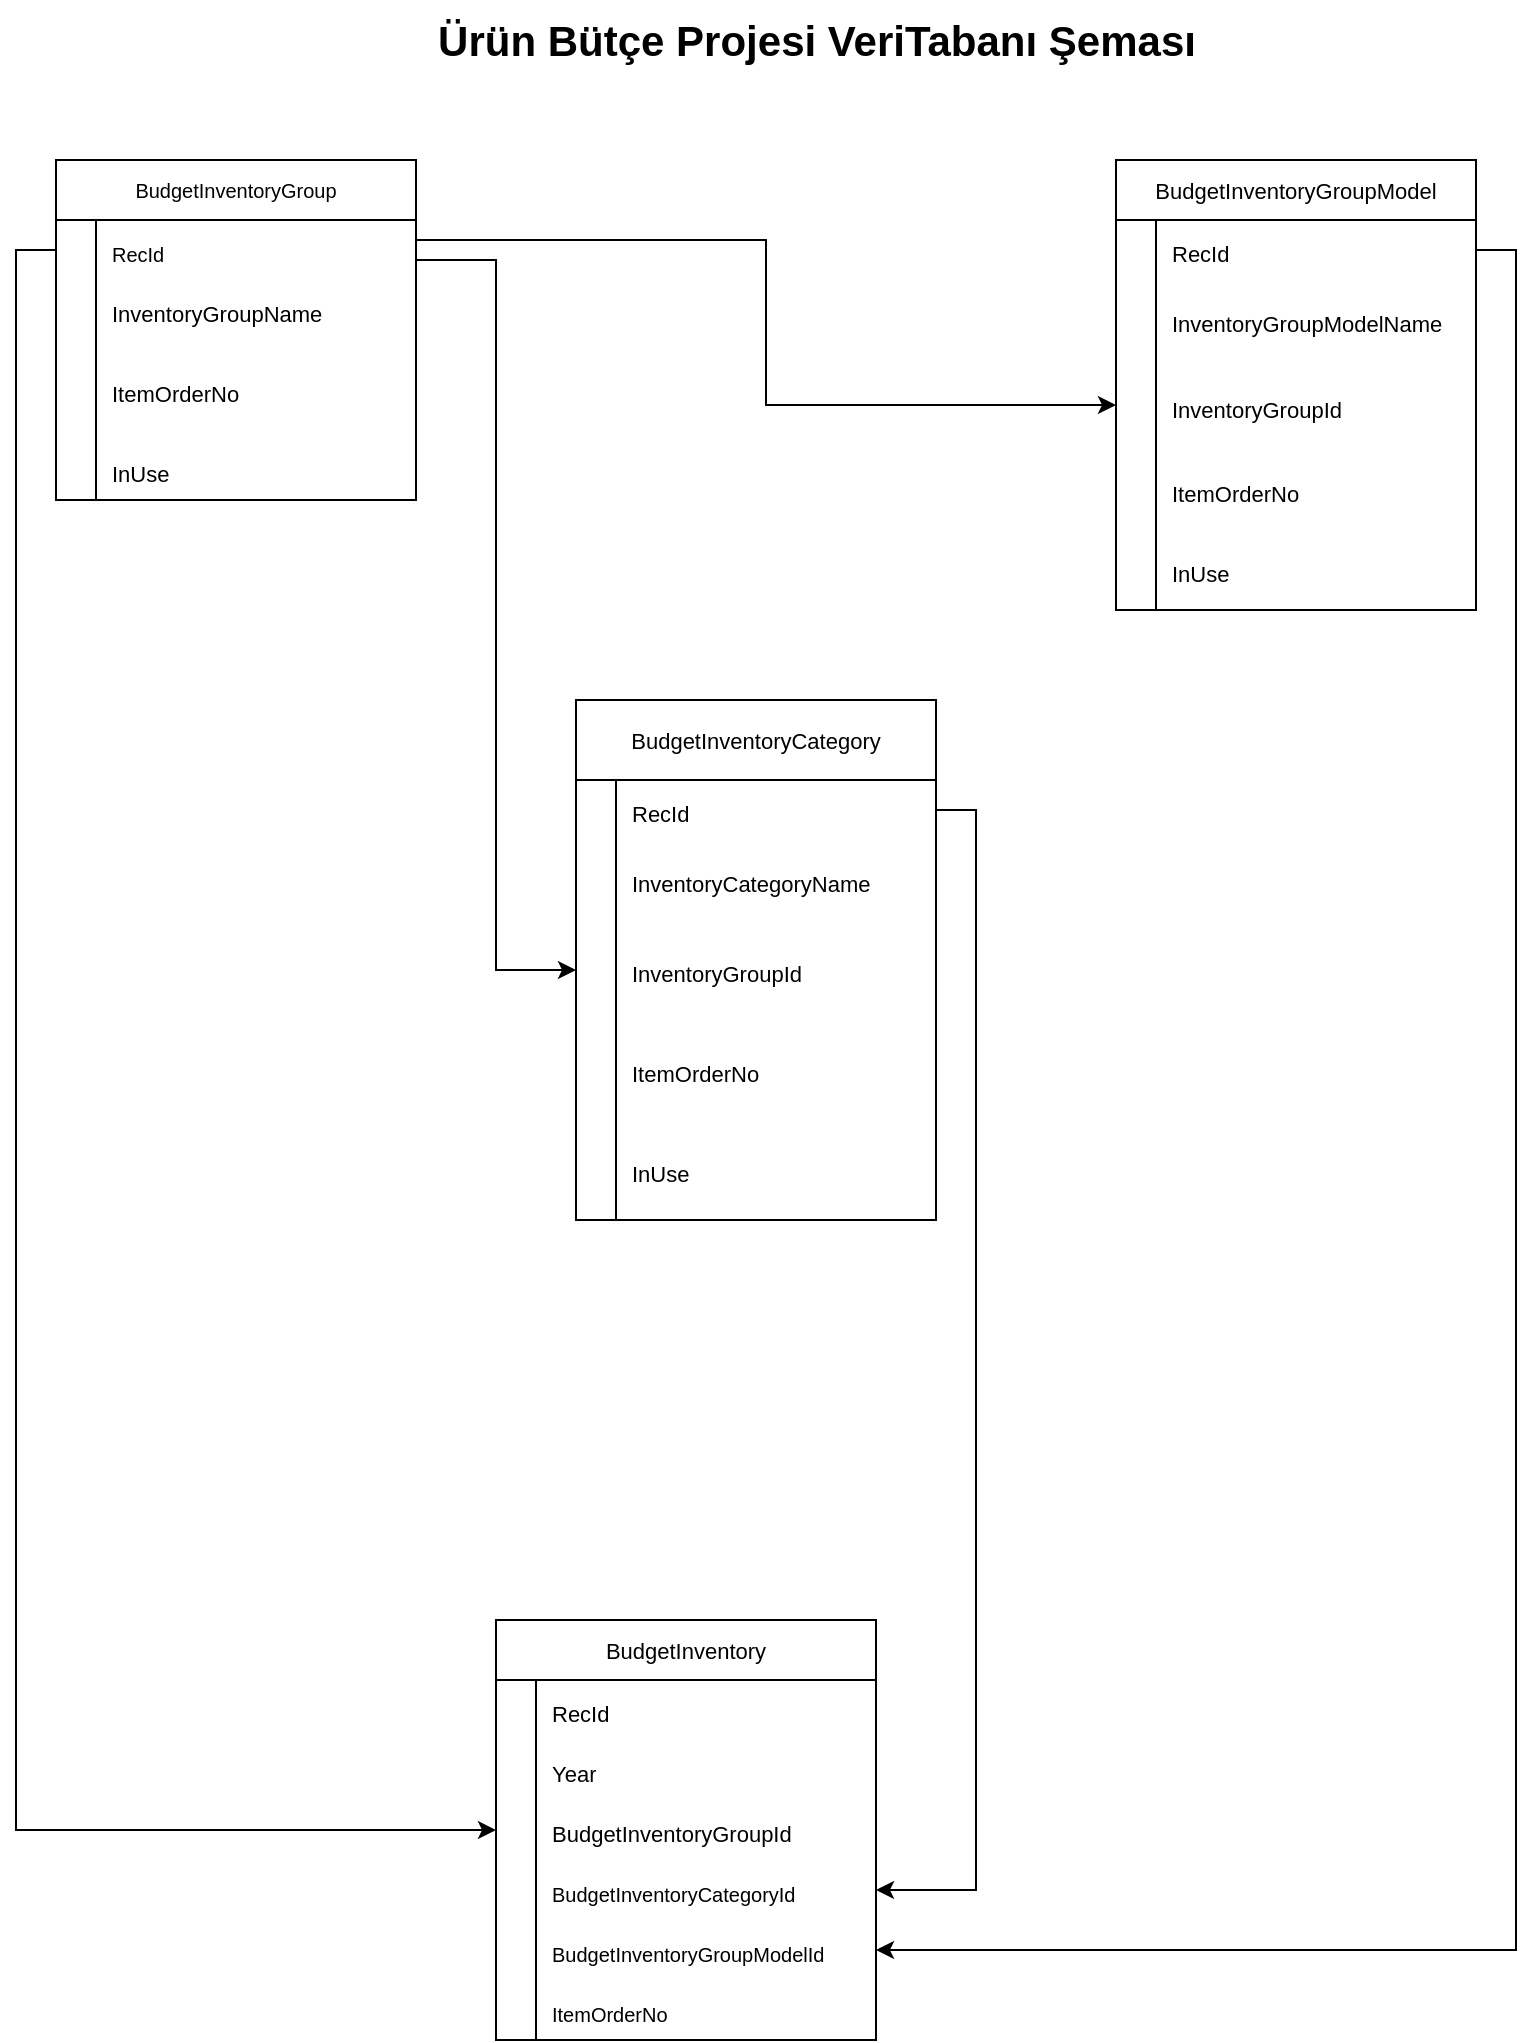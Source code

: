 <mxfile version="21.8.2" type="github">
  <diagram id="C5RBs43oDa-KdzZeNtuy" name="Page-1">
    <mxGraphModel dx="1687" dy="882" grid="1" gridSize="10" guides="1" tooltips="1" connect="1" arrows="1" fold="1" page="1" pageScale="1" pageWidth="827" pageHeight="1169" math="0" shadow="0">
      <root>
        <mxCell id="WIyWlLk6GJQsqaUBKTNV-0" />
        <mxCell id="WIyWlLk6GJQsqaUBKTNV-1" parent="WIyWlLk6GJQsqaUBKTNV-0" />
        <mxCell id="_sI9fXl2GTtRrqDUZF84-5" style="edgeStyle=orthogonalEdgeStyle;rounded=0;orthogonalLoop=1;jettySize=auto;html=1;exitX=0.5;exitY=1;exitDx=0;exitDy=0;" parent="WIyWlLk6GJQsqaUBKTNV-1" edge="1">
          <mxGeometry relative="1" as="geometry">
            <mxPoint x="245" y="610" as="sourcePoint" />
            <mxPoint x="245" y="610" as="targetPoint" />
          </mxGeometry>
        </mxCell>
        <mxCell id="_sI9fXl2GTtRrqDUZF84-6" style="edgeStyle=orthogonalEdgeStyle;rounded=0;orthogonalLoop=1;jettySize=auto;html=1;exitX=0.5;exitY=1;exitDx=0;exitDy=0;" parent="WIyWlLk6GJQsqaUBKTNV-1" edge="1">
          <mxGeometry relative="1" as="geometry">
            <mxPoint x="245" y="610" as="sourcePoint" />
            <mxPoint x="245" y="610" as="targetPoint" />
          </mxGeometry>
        </mxCell>
        <mxCell id="zafTxhWFMlxoKdmS9_LB-69" value="BudgetInventoryGroup" style="shape=table;startSize=30;container=1;collapsible=0;childLayout=tableLayout;fixedRows=1;rowLines=0;fontStyle=0;strokeColor=default;fontSize=10;" vertex="1" parent="WIyWlLk6GJQsqaUBKTNV-1">
          <mxGeometry x="40" y="100" width="180" height="170" as="geometry" />
        </mxCell>
        <mxCell id="zafTxhWFMlxoKdmS9_LB-70" value="" style="shape=tableRow;horizontal=0;startSize=0;swimlaneHead=0;swimlaneBody=0;top=0;left=0;bottom=0;right=0;collapsible=0;dropTarget=0;fillColor=none;points=[[0,0.5],[1,0.5]];portConstraint=eastwest;strokeColor=inherit;fontSize=16;" vertex="1" parent="zafTxhWFMlxoKdmS9_LB-69">
          <mxGeometry y="30" width="180" height="30" as="geometry" />
        </mxCell>
        <mxCell id="zafTxhWFMlxoKdmS9_LB-71" value="" style="shape=partialRectangle;html=1;whiteSpace=wrap;connectable=0;fillColor=none;top=0;left=0;bottom=0;right=0;overflow=hidden;pointerEvents=1;strokeColor=inherit;fontSize=16;" vertex="1" parent="zafTxhWFMlxoKdmS9_LB-70">
          <mxGeometry width="20" height="30" as="geometry">
            <mxRectangle width="20" height="30" as="alternateBounds" />
          </mxGeometry>
        </mxCell>
        <mxCell id="zafTxhWFMlxoKdmS9_LB-72" value="&lt;font style=&quot;font-size: 10px;&quot;&gt;RecId&lt;/font&gt;" style="shape=partialRectangle;html=1;whiteSpace=wrap;connectable=0;fillColor=none;top=0;left=0;bottom=0;right=0;align=left;spacingLeft=6;overflow=hidden;strokeColor=inherit;fontSize=16;" vertex="1" parent="zafTxhWFMlxoKdmS9_LB-70">
          <mxGeometry x="20" width="160" height="30" as="geometry">
            <mxRectangle width="160" height="30" as="alternateBounds" />
          </mxGeometry>
        </mxCell>
        <mxCell id="zafTxhWFMlxoKdmS9_LB-73" value="" style="shape=tableRow;horizontal=0;startSize=0;swimlaneHead=0;swimlaneBody=0;top=0;left=0;bottom=0;right=0;collapsible=0;dropTarget=0;fillColor=none;points=[[0,0.5],[1,0.5]];portConstraint=eastwest;strokeColor=inherit;fontSize=16;" vertex="1" parent="zafTxhWFMlxoKdmS9_LB-69">
          <mxGeometry y="60" width="180" height="30" as="geometry" />
        </mxCell>
        <mxCell id="zafTxhWFMlxoKdmS9_LB-74" value="" style="shape=partialRectangle;html=1;whiteSpace=wrap;connectable=0;fillColor=none;top=0;left=0;bottom=0;right=0;overflow=hidden;strokeColor=inherit;fontSize=16;" vertex="1" parent="zafTxhWFMlxoKdmS9_LB-73">
          <mxGeometry width="20" height="30" as="geometry">
            <mxRectangle width="20" height="30" as="alternateBounds" />
          </mxGeometry>
        </mxCell>
        <mxCell id="zafTxhWFMlxoKdmS9_LB-75" value="&lt;font style=&quot;font-size: 11px;&quot;&gt;InventoryGroupName&lt;/font&gt;" style="shape=partialRectangle;html=1;whiteSpace=wrap;connectable=0;fillColor=none;top=0;left=0;bottom=0;right=0;align=left;spacingLeft=6;overflow=hidden;strokeColor=inherit;fontSize=16;" vertex="1" parent="zafTxhWFMlxoKdmS9_LB-73">
          <mxGeometry x="20" width="160" height="30" as="geometry">
            <mxRectangle width="160" height="30" as="alternateBounds" />
          </mxGeometry>
        </mxCell>
        <mxCell id="zafTxhWFMlxoKdmS9_LB-76" value="" style="shape=tableRow;horizontal=0;startSize=0;swimlaneHead=0;swimlaneBody=0;top=0;left=0;bottom=0;right=0;collapsible=0;dropTarget=0;fillColor=none;points=[[0,0.5],[1,0.5]];portConstraint=eastwest;strokeColor=inherit;fontSize=16;" vertex="1" parent="zafTxhWFMlxoKdmS9_LB-69">
          <mxGeometry y="90" width="180" height="50" as="geometry" />
        </mxCell>
        <mxCell id="zafTxhWFMlxoKdmS9_LB-77" value="" style="shape=partialRectangle;html=1;whiteSpace=wrap;connectable=0;fillColor=none;top=0;left=0;bottom=0;right=0;overflow=hidden;strokeColor=inherit;fontSize=16;" vertex="1" parent="zafTxhWFMlxoKdmS9_LB-76">
          <mxGeometry width="20" height="50" as="geometry">
            <mxRectangle width="20" height="50" as="alternateBounds" />
          </mxGeometry>
        </mxCell>
        <mxCell id="zafTxhWFMlxoKdmS9_LB-78" value="&lt;font style=&quot;font-size: 11px;&quot;&gt;ItemOrderNo&lt;/font&gt;" style="shape=partialRectangle;html=1;whiteSpace=wrap;connectable=0;fillColor=none;top=0;left=0;bottom=0;right=0;align=left;spacingLeft=6;overflow=hidden;strokeColor=inherit;fontSize=16;" vertex="1" parent="zafTxhWFMlxoKdmS9_LB-76">
          <mxGeometry x="20" width="160" height="50" as="geometry">
            <mxRectangle width="160" height="50" as="alternateBounds" />
          </mxGeometry>
        </mxCell>
        <mxCell id="zafTxhWFMlxoKdmS9_LB-79" value="" style="shape=tableRow;horizontal=0;startSize=0;swimlaneHead=0;swimlaneBody=0;top=0;left=0;bottom=0;right=0;collapsible=0;dropTarget=0;fillColor=none;points=[[0,0.5],[1,0.5]];portConstraint=eastwest;strokeColor=inherit;fontSize=16;" vertex="1" parent="zafTxhWFMlxoKdmS9_LB-69">
          <mxGeometry y="140" width="180" height="30" as="geometry" />
        </mxCell>
        <mxCell id="zafTxhWFMlxoKdmS9_LB-80" value="" style="shape=partialRectangle;html=1;whiteSpace=wrap;connectable=0;fillColor=none;top=0;left=0;bottom=0;right=0;overflow=hidden;strokeColor=inherit;fontSize=16;" vertex="1" parent="zafTxhWFMlxoKdmS9_LB-79">
          <mxGeometry width="20" height="30" as="geometry">
            <mxRectangle width="20" height="30" as="alternateBounds" />
          </mxGeometry>
        </mxCell>
        <mxCell id="zafTxhWFMlxoKdmS9_LB-81" value="&lt;span style=&quot;font-size: 11px;&quot;&gt;InUse&lt;/span&gt;" style="shape=partialRectangle;html=1;whiteSpace=wrap;connectable=0;fillColor=none;top=0;left=0;bottom=0;right=0;align=left;spacingLeft=6;overflow=hidden;strokeColor=inherit;fontSize=16;" vertex="1" parent="zafTxhWFMlxoKdmS9_LB-79">
          <mxGeometry x="20" width="160" height="30" as="geometry">
            <mxRectangle width="160" height="30" as="alternateBounds" />
          </mxGeometry>
        </mxCell>
        <mxCell id="zafTxhWFMlxoKdmS9_LB-83" value="BudgetInventoryCategory" style="shape=table;startSize=40;container=1;collapsible=0;childLayout=tableLayout;fixedRows=1;rowLines=0;fontStyle=0;strokeColor=default;fontSize=11;" vertex="1" parent="WIyWlLk6GJQsqaUBKTNV-1">
          <mxGeometry x="300" y="370" width="180" height="260" as="geometry" />
        </mxCell>
        <mxCell id="zafTxhWFMlxoKdmS9_LB-84" value="" style="shape=tableRow;horizontal=0;startSize=0;swimlaneHead=0;swimlaneBody=0;top=0;left=0;bottom=0;right=0;collapsible=0;dropTarget=0;fillColor=none;points=[[0,0.5],[1,0.5]];portConstraint=eastwest;strokeColor=inherit;fontSize=16;" vertex="1" parent="zafTxhWFMlxoKdmS9_LB-83">
          <mxGeometry y="40" width="180" height="30" as="geometry" />
        </mxCell>
        <mxCell id="zafTxhWFMlxoKdmS9_LB-85" value="" style="shape=partialRectangle;html=1;whiteSpace=wrap;connectable=0;fillColor=none;top=0;left=0;bottom=0;right=0;overflow=hidden;pointerEvents=1;strokeColor=inherit;fontSize=16;" vertex="1" parent="zafTxhWFMlxoKdmS9_LB-84">
          <mxGeometry width="20" height="30" as="geometry">
            <mxRectangle width="20" height="30" as="alternateBounds" />
          </mxGeometry>
        </mxCell>
        <mxCell id="zafTxhWFMlxoKdmS9_LB-86" value="&lt;font style=&quot;font-size: 11px;&quot;&gt;RecId&lt;/font&gt;" style="shape=partialRectangle;html=1;whiteSpace=wrap;connectable=0;fillColor=none;top=0;left=0;bottom=0;right=0;align=left;spacingLeft=6;overflow=hidden;strokeColor=inherit;fontSize=16;" vertex="1" parent="zafTxhWFMlxoKdmS9_LB-84">
          <mxGeometry x="20" width="160" height="30" as="geometry">
            <mxRectangle width="160" height="30" as="alternateBounds" />
          </mxGeometry>
        </mxCell>
        <mxCell id="zafTxhWFMlxoKdmS9_LB-87" value="" style="shape=tableRow;horizontal=0;startSize=0;swimlaneHead=0;swimlaneBody=0;top=0;left=0;bottom=0;right=0;collapsible=0;dropTarget=0;fillColor=none;points=[[0,0.5],[1,0.5]];portConstraint=eastwest;strokeColor=inherit;fontSize=16;" vertex="1" parent="zafTxhWFMlxoKdmS9_LB-83">
          <mxGeometry y="70" width="180" height="40" as="geometry" />
        </mxCell>
        <mxCell id="zafTxhWFMlxoKdmS9_LB-88" value="" style="shape=partialRectangle;html=1;whiteSpace=wrap;connectable=0;fillColor=none;top=0;left=0;bottom=0;right=0;overflow=hidden;strokeColor=inherit;fontSize=16;" vertex="1" parent="zafTxhWFMlxoKdmS9_LB-87">
          <mxGeometry width="20" height="40" as="geometry">
            <mxRectangle width="20" height="40" as="alternateBounds" />
          </mxGeometry>
        </mxCell>
        <mxCell id="zafTxhWFMlxoKdmS9_LB-89" value="&lt;font style=&quot;font-size: 11px;&quot;&gt;InventoryCategoryName&lt;/font&gt;" style="shape=partialRectangle;html=1;whiteSpace=wrap;connectable=0;fillColor=none;top=0;left=0;bottom=0;right=0;align=left;spacingLeft=6;overflow=hidden;strokeColor=inherit;fontSize=16;" vertex="1" parent="zafTxhWFMlxoKdmS9_LB-87">
          <mxGeometry x="20" width="160" height="40" as="geometry">
            <mxRectangle width="160" height="40" as="alternateBounds" />
          </mxGeometry>
        </mxCell>
        <mxCell id="zafTxhWFMlxoKdmS9_LB-90" value="" style="shape=tableRow;horizontal=0;startSize=0;swimlaneHead=0;swimlaneBody=0;top=0;left=0;bottom=0;right=0;collapsible=0;dropTarget=0;fillColor=none;points=[[0,0.5],[1,0.5]];portConstraint=eastwest;strokeColor=inherit;fontSize=16;" vertex="1" parent="zafTxhWFMlxoKdmS9_LB-83">
          <mxGeometry y="110" width="180" height="50" as="geometry" />
        </mxCell>
        <mxCell id="zafTxhWFMlxoKdmS9_LB-91" value="" style="shape=partialRectangle;html=1;whiteSpace=wrap;connectable=0;fillColor=none;top=0;left=0;bottom=0;right=0;overflow=hidden;strokeColor=inherit;fontSize=16;" vertex="1" parent="zafTxhWFMlxoKdmS9_LB-90">
          <mxGeometry width="20" height="50" as="geometry">
            <mxRectangle width="20" height="50" as="alternateBounds" />
          </mxGeometry>
        </mxCell>
        <mxCell id="zafTxhWFMlxoKdmS9_LB-92" value="&lt;font style=&quot;font-size: 11px;&quot;&gt;InventoryGroupId&lt;/font&gt;" style="shape=partialRectangle;html=1;whiteSpace=wrap;connectable=0;fillColor=none;top=0;left=0;bottom=0;right=0;align=left;spacingLeft=6;overflow=hidden;strokeColor=inherit;fontSize=16;" vertex="1" parent="zafTxhWFMlxoKdmS9_LB-90">
          <mxGeometry x="20" width="160" height="50" as="geometry">
            <mxRectangle width="160" height="50" as="alternateBounds" />
          </mxGeometry>
        </mxCell>
        <mxCell id="zafTxhWFMlxoKdmS9_LB-93" value="" style="shape=tableRow;horizontal=0;startSize=0;swimlaneHead=0;swimlaneBody=0;top=0;left=0;bottom=0;right=0;collapsible=0;dropTarget=0;fillColor=none;points=[[0,0.5],[1,0.5]];portConstraint=eastwest;strokeColor=inherit;fontSize=16;" vertex="1" parent="zafTxhWFMlxoKdmS9_LB-83">
          <mxGeometry y="160" width="180" height="50" as="geometry" />
        </mxCell>
        <mxCell id="zafTxhWFMlxoKdmS9_LB-94" value="" style="shape=partialRectangle;html=1;whiteSpace=wrap;connectable=0;fillColor=none;top=0;left=0;bottom=0;right=0;overflow=hidden;strokeColor=inherit;fontSize=16;" vertex="1" parent="zafTxhWFMlxoKdmS9_LB-93">
          <mxGeometry width="20" height="50" as="geometry">
            <mxRectangle width="20" height="50" as="alternateBounds" />
          </mxGeometry>
        </mxCell>
        <mxCell id="zafTxhWFMlxoKdmS9_LB-95" value="&lt;font style=&quot;font-size: 11px;&quot;&gt;ItemOrderNo&lt;/font&gt;" style="shape=partialRectangle;html=1;whiteSpace=wrap;connectable=0;fillColor=none;top=0;left=0;bottom=0;right=0;align=left;spacingLeft=6;overflow=hidden;strokeColor=inherit;fontSize=16;" vertex="1" parent="zafTxhWFMlxoKdmS9_LB-93">
          <mxGeometry x="20" width="160" height="50" as="geometry">
            <mxRectangle width="160" height="50" as="alternateBounds" />
          </mxGeometry>
        </mxCell>
        <mxCell id="zafTxhWFMlxoKdmS9_LB-110" value="" style="shape=tableRow;horizontal=0;startSize=0;swimlaneHead=0;swimlaneBody=0;top=0;left=0;bottom=0;right=0;collapsible=0;dropTarget=0;fillColor=none;points=[[0,0.5],[1,0.5]];portConstraint=eastwest;strokeColor=inherit;fontSize=16;" vertex="1" parent="zafTxhWFMlxoKdmS9_LB-83">
          <mxGeometry y="210" width="180" height="50" as="geometry" />
        </mxCell>
        <mxCell id="zafTxhWFMlxoKdmS9_LB-111" value="" style="shape=partialRectangle;html=1;whiteSpace=wrap;connectable=0;fillColor=none;top=0;left=0;bottom=0;right=0;overflow=hidden;strokeColor=inherit;fontSize=16;" vertex="1" parent="zafTxhWFMlxoKdmS9_LB-110">
          <mxGeometry width="20" height="50" as="geometry">
            <mxRectangle width="20" height="50" as="alternateBounds" />
          </mxGeometry>
        </mxCell>
        <mxCell id="zafTxhWFMlxoKdmS9_LB-112" value="&lt;span style=&quot;font-size: 11px;&quot;&gt;InUse&lt;/span&gt;" style="shape=partialRectangle;html=1;whiteSpace=wrap;connectable=0;fillColor=none;top=0;left=0;bottom=0;right=0;align=left;spacingLeft=6;overflow=hidden;strokeColor=inherit;fontSize=16;" vertex="1" parent="zafTxhWFMlxoKdmS9_LB-110">
          <mxGeometry x="20" width="160" height="50" as="geometry">
            <mxRectangle width="160" height="50" as="alternateBounds" />
          </mxGeometry>
        </mxCell>
        <mxCell id="zafTxhWFMlxoKdmS9_LB-97" value="BudgetInventoryGroupModel" style="shape=table;startSize=30;container=1;collapsible=0;childLayout=tableLayout;fixedRows=1;rowLines=0;fontStyle=0;strokeColor=default;fontSize=11;" vertex="1" parent="WIyWlLk6GJQsqaUBKTNV-1">
          <mxGeometry x="570" y="100" width="180" height="225" as="geometry" />
        </mxCell>
        <mxCell id="zafTxhWFMlxoKdmS9_LB-98" value="" style="shape=tableRow;horizontal=0;startSize=0;swimlaneHead=0;swimlaneBody=0;top=0;left=0;bottom=0;right=0;collapsible=0;dropTarget=0;fillColor=none;points=[[0,0.5],[1,0.5]];portConstraint=eastwest;strokeColor=inherit;fontSize=16;" vertex="1" parent="zafTxhWFMlxoKdmS9_LB-97">
          <mxGeometry y="30" width="180" height="30" as="geometry" />
        </mxCell>
        <mxCell id="zafTxhWFMlxoKdmS9_LB-99" value="" style="shape=partialRectangle;html=1;whiteSpace=wrap;connectable=0;fillColor=none;top=0;left=0;bottom=0;right=0;overflow=hidden;pointerEvents=1;strokeColor=inherit;fontSize=16;" vertex="1" parent="zafTxhWFMlxoKdmS9_LB-98">
          <mxGeometry width="20" height="30" as="geometry">
            <mxRectangle width="20" height="30" as="alternateBounds" />
          </mxGeometry>
        </mxCell>
        <mxCell id="zafTxhWFMlxoKdmS9_LB-100" value="&lt;font style=&quot;font-size: 11px;&quot;&gt;RecId&lt;/font&gt;" style="shape=partialRectangle;html=1;whiteSpace=wrap;connectable=0;fillColor=none;top=0;left=0;bottom=0;right=0;align=left;spacingLeft=6;overflow=hidden;strokeColor=inherit;fontSize=16;" vertex="1" parent="zafTxhWFMlxoKdmS9_LB-98">
          <mxGeometry x="20" width="160" height="30" as="geometry">
            <mxRectangle width="160" height="30" as="alternateBounds" />
          </mxGeometry>
        </mxCell>
        <mxCell id="zafTxhWFMlxoKdmS9_LB-101" value="" style="shape=tableRow;horizontal=0;startSize=0;swimlaneHead=0;swimlaneBody=0;top=0;left=0;bottom=0;right=0;collapsible=0;dropTarget=0;fillColor=none;points=[[0,0.5],[1,0.5]];portConstraint=eastwest;strokeColor=inherit;fontSize=16;" vertex="1" parent="zafTxhWFMlxoKdmS9_LB-97">
          <mxGeometry y="60" width="180" height="40" as="geometry" />
        </mxCell>
        <mxCell id="zafTxhWFMlxoKdmS9_LB-102" value="" style="shape=partialRectangle;html=1;whiteSpace=wrap;connectable=0;fillColor=none;top=0;left=0;bottom=0;right=0;overflow=hidden;strokeColor=inherit;fontSize=16;" vertex="1" parent="zafTxhWFMlxoKdmS9_LB-101">
          <mxGeometry width="20" height="40" as="geometry">
            <mxRectangle width="20" height="40" as="alternateBounds" />
          </mxGeometry>
        </mxCell>
        <mxCell id="zafTxhWFMlxoKdmS9_LB-103" value="&lt;span style=&quot;font-size: 11px;&quot;&gt;InventoryGroupModelName&lt;/span&gt;" style="shape=partialRectangle;html=1;whiteSpace=wrap;connectable=0;fillColor=none;top=0;left=0;bottom=0;right=0;align=left;spacingLeft=6;overflow=hidden;strokeColor=inherit;fontSize=16;" vertex="1" parent="zafTxhWFMlxoKdmS9_LB-101">
          <mxGeometry x="20" width="160" height="40" as="geometry">
            <mxRectangle width="160" height="40" as="alternateBounds" />
          </mxGeometry>
        </mxCell>
        <mxCell id="zafTxhWFMlxoKdmS9_LB-104" value="" style="shape=tableRow;horizontal=0;startSize=0;swimlaneHead=0;swimlaneBody=0;top=0;left=0;bottom=0;right=0;collapsible=0;dropTarget=0;fillColor=none;points=[[0,0.5],[1,0.5]];portConstraint=eastwest;strokeColor=inherit;fontSize=16;" vertex="1" parent="zafTxhWFMlxoKdmS9_LB-97">
          <mxGeometry y="100" width="180" height="45" as="geometry" />
        </mxCell>
        <mxCell id="zafTxhWFMlxoKdmS9_LB-105" value="" style="shape=partialRectangle;html=1;whiteSpace=wrap;connectable=0;fillColor=none;top=0;left=0;bottom=0;right=0;overflow=hidden;strokeColor=inherit;fontSize=16;" vertex="1" parent="zafTxhWFMlxoKdmS9_LB-104">
          <mxGeometry width="20" height="45" as="geometry">
            <mxRectangle width="20" height="45" as="alternateBounds" />
          </mxGeometry>
        </mxCell>
        <mxCell id="zafTxhWFMlxoKdmS9_LB-106" value="&lt;font style=&quot;font-size: 11px;&quot;&gt;InventoryGroupId&lt;/font&gt;" style="shape=partialRectangle;html=1;whiteSpace=wrap;connectable=0;fillColor=none;top=0;left=0;bottom=0;right=0;align=left;spacingLeft=6;overflow=hidden;strokeColor=inherit;fontSize=16;" vertex="1" parent="zafTxhWFMlxoKdmS9_LB-104">
          <mxGeometry x="20" width="160" height="45" as="geometry">
            <mxRectangle width="160" height="45" as="alternateBounds" />
          </mxGeometry>
        </mxCell>
        <mxCell id="zafTxhWFMlxoKdmS9_LB-107" value="" style="shape=tableRow;horizontal=0;startSize=0;swimlaneHead=0;swimlaneBody=0;top=0;left=0;bottom=0;right=0;collapsible=0;dropTarget=0;fillColor=none;points=[[0,0.5],[1,0.5]];portConstraint=eastwest;strokeColor=inherit;fontSize=16;" vertex="1" parent="zafTxhWFMlxoKdmS9_LB-97">
          <mxGeometry y="145" width="180" height="40" as="geometry" />
        </mxCell>
        <mxCell id="zafTxhWFMlxoKdmS9_LB-108" value="" style="shape=partialRectangle;html=1;whiteSpace=wrap;connectable=0;fillColor=none;top=0;left=0;bottom=0;right=0;overflow=hidden;strokeColor=inherit;fontSize=16;" vertex="1" parent="zafTxhWFMlxoKdmS9_LB-107">
          <mxGeometry width="20" height="40" as="geometry">
            <mxRectangle width="20" height="40" as="alternateBounds" />
          </mxGeometry>
        </mxCell>
        <mxCell id="zafTxhWFMlxoKdmS9_LB-109" value="&lt;font style=&quot;font-size: 11px;&quot;&gt;ItemOrderNo&lt;/font&gt;" style="shape=partialRectangle;html=1;whiteSpace=wrap;connectable=0;fillColor=none;top=0;left=0;bottom=0;right=0;align=left;spacingLeft=6;overflow=hidden;strokeColor=inherit;fontSize=16;" vertex="1" parent="zafTxhWFMlxoKdmS9_LB-107">
          <mxGeometry x="20" width="160" height="40" as="geometry">
            <mxRectangle width="160" height="40" as="alternateBounds" />
          </mxGeometry>
        </mxCell>
        <mxCell id="zafTxhWFMlxoKdmS9_LB-113" value="" style="shape=tableRow;horizontal=0;startSize=0;swimlaneHead=0;swimlaneBody=0;top=0;left=0;bottom=0;right=0;collapsible=0;dropTarget=0;fillColor=none;points=[[0,0.5],[1,0.5]];portConstraint=eastwest;strokeColor=inherit;fontSize=16;" vertex="1" parent="zafTxhWFMlxoKdmS9_LB-97">
          <mxGeometry y="185" width="180" height="40" as="geometry" />
        </mxCell>
        <mxCell id="zafTxhWFMlxoKdmS9_LB-114" value="" style="shape=partialRectangle;html=1;whiteSpace=wrap;connectable=0;fillColor=none;top=0;left=0;bottom=0;right=0;overflow=hidden;strokeColor=inherit;fontSize=16;" vertex="1" parent="zafTxhWFMlxoKdmS9_LB-113">
          <mxGeometry width="20" height="40" as="geometry">
            <mxRectangle width="20" height="40" as="alternateBounds" />
          </mxGeometry>
        </mxCell>
        <mxCell id="zafTxhWFMlxoKdmS9_LB-115" value="&lt;span style=&quot;font-size: 11px;&quot;&gt;InUse&lt;/span&gt;" style="shape=partialRectangle;html=1;whiteSpace=wrap;connectable=0;fillColor=none;top=0;left=0;bottom=0;right=0;align=left;spacingLeft=6;overflow=hidden;strokeColor=inherit;fontSize=16;" vertex="1" parent="zafTxhWFMlxoKdmS9_LB-113">
          <mxGeometry x="20" width="160" height="40" as="geometry">
            <mxRectangle width="160" height="40" as="alternateBounds" />
          </mxGeometry>
        </mxCell>
        <mxCell id="zafTxhWFMlxoKdmS9_LB-119" value="BudgetInventory" style="shape=table;startSize=30;container=1;collapsible=0;childLayout=tableLayout;fixedRows=1;rowLines=0;fontStyle=0;strokeColor=default;fontSize=11;" vertex="1" parent="WIyWlLk6GJQsqaUBKTNV-1">
          <mxGeometry x="260" y="830" width="190" height="210" as="geometry" />
        </mxCell>
        <mxCell id="zafTxhWFMlxoKdmS9_LB-120" value="" style="shape=tableRow;horizontal=0;startSize=0;swimlaneHead=0;swimlaneBody=0;top=0;left=0;bottom=0;right=0;collapsible=0;dropTarget=0;fillColor=none;points=[[0,0.5],[1,0.5]];portConstraint=eastwest;strokeColor=inherit;fontSize=16;" vertex="1" parent="zafTxhWFMlxoKdmS9_LB-119">
          <mxGeometry y="30" width="190" height="30" as="geometry" />
        </mxCell>
        <mxCell id="zafTxhWFMlxoKdmS9_LB-121" value="" style="shape=partialRectangle;html=1;whiteSpace=wrap;connectable=0;fillColor=none;top=0;left=0;bottom=0;right=0;overflow=hidden;pointerEvents=1;strokeColor=inherit;fontSize=16;" vertex="1" parent="zafTxhWFMlxoKdmS9_LB-120">
          <mxGeometry width="20" height="30" as="geometry">
            <mxRectangle width="20" height="30" as="alternateBounds" />
          </mxGeometry>
        </mxCell>
        <mxCell id="zafTxhWFMlxoKdmS9_LB-122" value="&lt;font style=&quot;font-size: 11px;&quot;&gt;RecId&lt;/font&gt;" style="shape=partialRectangle;html=1;whiteSpace=wrap;connectable=0;fillColor=none;top=0;left=0;bottom=0;right=0;align=left;spacingLeft=6;overflow=hidden;strokeColor=inherit;fontSize=16;" vertex="1" parent="zafTxhWFMlxoKdmS9_LB-120">
          <mxGeometry x="20" width="170" height="30" as="geometry">
            <mxRectangle width="170" height="30" as="alternateBounds" />
          </mxGeometry>
        </mxCell>
        <mxCell id="zafTxhWFMlxoKdmS9_LB-123" value="" style="shape=tableRow;horizontal=0;startSize=0;swimlaneHead=0;swimlaneBody=0;top=0;left=0;bottom=0;right=0;collapsible=0;dropTarget=0;fillColor=none;points=[[0,0.5],[1,0.5]];portConstraint=eastwest;strokeColor=inherit;fontSize=16;" vertex="1" parent="zafTxhWFMlxoKdmS9_LB-119">
          <mxGeometry y="60" width="190" height="30" as="geometry" />
        </mxCell>
        <mxCell id="zafTxhWFMlxoKdmS9_LB-124" value="" style="shape=partialRectangle;html=1;whiteSpace=wrap;connectable=0;fillColor=none;top=0;left=0;bottom=0;right=0;overflow=hidden;strokeColor=inherit;fontSize=16;" vertex="1" parent="zafTxhWFMlxoKdmS9_LB-123">
          <mxGeometry width="20" height="30" as="geometry">
            <mxRectangle width="20" height="30" as="alternateBounds" />
          </mxGeometry>
        </mxCell>
        <mxCell id="zafTxhWFMlxoKdmS9_LB-125" value="&lt;font style=&quot;font-size: 11px;&quot;&gt;Year&lt;/font&gt;" style="shape=partialRectangle;html=1;whiteSpace=wrap;connectable=0;fillColor=none;top=0;left=0;bottom=0;right=0;align=left;spacingLeft=6;overflow=hidden;strokeColor=inherit;fontSize=16;" vertex="1" parent="zafTxhWFMlxoKdmS9_LB-123">
          <mxGeometry x="20" width="170" height="30" as="geometry">
            <mxRectangle width="170" height="30" as="alternateBounds" />
          </mxGeometry>
        </mxCell>
        <mxCell id="zafTxhWFMlxoKdmS9_LB-126" value="" style="shape=tableRow;horizontal=0;startSize=0;swimlaneHead=0;swimlaneBody=0;top=0;left=0;bottom=0;right=0;collapsible=0;dropTarget=0;fillColor=none;points=[[0,0.5],[1,0.5]];portConstraint=eastwest;strokeColor=inherit;fontSize=16;" vertex="1" parent="zafTxhWFMlxoKdmS9_LB-119">
          <mxGeometry y="90" width="190" height="30" as="geometry" />
        </mxCell>
        <mxCell id="zafTxhWFMlxoKdmS9_LB-127" value="" style="shape=partialRectangle;html=1;whiteSpace=wrap;connectable=0;fillColor=none;top=0;left=0;bottom=0;right=0;overflow=hidden;strokeColor=inherit;fontSize=16;" vertex="1" parent="zafTxhWFMlxoKdmS9_LB-126">
          <mxGeometry width="20" height="30" as="geometry">
            <mxRectangle width="20" height="30" as="alternateBounds" />
          </mxGeometry>
        </mxCell>
        <mxCell id="zafTxhWFMlxoKdmS9_LB-128" value="&lt;font style=&quot;font-size: 11px;&quot;&gt;BudgetInventoryGroupId&lt;/font&gt;" style="shape=partialRectangle;html=1;whiteSpace=wrap;connectable=0;fillColor=none;top=0;left=0;bottom=0;right=0;align=left;spacingLeft=6;overflow=hidden;strokeColor=inherit;fontSize=16;" vertex="1" parent="zafTxhWFMlxoKdmS9_LB-126">
          <mxGeometry x="20" width="170" height="30" as="geometry">
            <mxRectangle width="170" height="30" as="alternateBounds" />
          </mxGeometry>
        </mxCell>
        <mxCell id="zafTxhWFMlxoKdmS9_LB-129" value="" style="shape=tableRow;horizontal=0;startSize=0;swimlaneHead=0;swimlaneBody=0;top=0;left=0;bottom=0;right=0;collapsible=0;dropTarget=0;fillColor=none;points=[[0,0.5],[1,0.5]];portConstraint=eastwest;strokeColor=inherit;fontSize=16;" vertex="1" parent="zafTxhWFMlxoKdmS9_LB-119">
          <mxGeometry y="120" width="190" height="30" as="geometry" />
        </mxCell>
        <mxCell id="zafTxhWFMlxoKdmS9_LB-130" value="" style="shape=partialRectangle;html=1;whiteSpace=wrap;connectable=0;fillColor=none;top=0;left=0;bottom=0;right=0;overflow=hidden;strokeColor=inherit;fontSize=16;" vertex="1" parent="zafTxhWFMlxoKdmS9_LB-129">
          <mxGeometry width="20" height="30" as="geometry">
            <mxRectangle width="20" height="30" as="alternateBounds" />
          </mxGeometry>
        </mxCell>
        <mxCell id="zafTxhWFMlxoKdmS9_LB-131" value="&lt;font style=&quot;font-size: 10px;&quot;&gt;BudgetInventoryCategoryId&lt;/font&gt;" style="shape=partialRectangle;html=1;whiteSpace=wrap;connectable=0;fillColor=none;top=0;left=0;bottom=0;right=0;align=left;spacingLeft=6;overflow=hidden;strokeColor=inherit;fontSize=16;" vertex="1" parent="zafTxhWFMlxoKdmS9_LB-129">
          <mxGeometry x="20" width="170" height="30" as="geometry">
            <mxRectangle width="170" height="30" as="alternateBounds" />
          </mxGeometry>
        </mxCell>
        <mxCell id="zafTxhWFMlxoKdmS9_LB-145" value="" style="shape=tableRow;horizontal=0;startSize=0;swimlaneHead=0;swimlaneBody=0;top=0;left=0;bottom=0;right=0;collapsible=0;dropTarget=0;fillColor=none;points=[[0,0.5],[1,0.5]];portConstraint=eastwest;strokeColor=inherit;fontSize=16;" vertex="1" parent="zafTxhWFMlxoKdmS9_LB-119">
          <mxGeometry y="150" width="190" height="30" as="geometry" />
        </mxCell>
        <mxCell id="zafTxhWFMlxoKdmS9_LB-146" value="" style="shape=partialRectangle;html=1;whiteSpace=wrap;connectable=0;fillColor=none;top=0;left=0;bottom=0;right=0;overflow=hidden;strokeColor=inherit;fontSize=16;" vertex="1" parent="zafTxhWFMlxoKdmS9_LB-145">
          <mxGeometry width="20" height="30" as="geometry">
            <mxRectangle width="20" height="30" as="alternateBounds" />
          </mxGeometry>
        </mxCell>
        <mxCell id="zafTxhWFMlxoKdmS9_LB-147" value="&lt;font style=&quot;font-size: 10px;&quot;&gt;BudgetInventoryGroupModelId&lt;/font&gt;" style="shape=partialRectangle;html=1;whiteSpace=wrap;connectable=0;fillColor=none;top=0;left=0;bottom=0;right=0;align=left;spacingLeft=6;overflow=hidden;strokeColor=inherit;fontSize=16;" vertex="1" parent="zafTxhWFMlxoKdmS9_LB-145">
          <mxGeometry x="20" width="170" height="30" as="geometry">
            <mxRectangle width="170" height="30" as="alternateBounds" />
          </mxGeometry>
        </mxCell>
        <mxCell id="zafTxhWFMlxoKdmS9_LB-148" value="" style="shape=tableRow;horizontal=0;startSize=0;swimlaneHead=0;swimlaneBody=0;top=0;left=0;bottom=0;right=0;collapsible=0;dropTarget=0;fillColor=none;points=[[0,0.5],[1,0.5]];portConstraint=eastwest;strokeColor=inherit;fontSize=16;" vertex="1" parent="zafTxhWFMlxoKdmS9_LB-119">
          <mxGeometry y="180" width="190" height="30" as="geometry" />
        </mxCell>
        <mxCell id="zafTxhWFMlxoKdmS9_LB-149" value="" style="shape=partialRectangle;html=1;whiteSpace=wrap;connectable=0;fillColor=none;top=0;left=0;bottom=0;right=0;overflow=hidden;strokeColor=inherit;fontSize=16;" vertex="1" parent="zafTxhWFMlxoKdmS9_LB-148">
          <mxGeometry width="20" height="30" as="geometry">
            <mxRectangle width="20" height="30" as="alternateBounds" />
          </mxGeometry>
        </mxCell>
        <mxCell id="zafTxhWFMlxoKdmS9_LB-150" value="&lt;span style=&quot;font-size: 10px;&quot;&gt;ItemOrderNo&lt;/span&gt;" style="shape=partialRectangle;html=1;whiteSpace=wrap;connectable=0;fillColor=none;top=0;left=0;bottom=0;right=0;align=left;spacingLeft=6;overflow=hidden;strokeColor=inherit;fontSize=16;" vertex="1" parent="zafTxhWFMlxoKdmS9_LB-148">
          <mxGeometry x="20" width="170" height="30" as="geometry">
            <mxRectangle width="170" height="30" as="alternateBounds" />
          </mxGeometry>
        </mxCell>
        <mxCell id="zafTxhWFMlxoKdmS9_LB-151" style="edgeStyle=orthogonalEdgeStyle;rounded=0;orthogonalLoop=1;jettySize=auto;html=1;exitX=0;exitY=0.5;exitDx=0;exitDy=0;entryX=0;entryY=0.5;entryDx=0;entryDy=0;" edge="1" parent="WIyWlLk6GJQsqaUBKTNV-1" source="zafTxhWFMlxoKdmS9_LB-70" target="zafTxhWFMlxoKdmS9_LB-126">
          <mxGeometry relative="1" as="geometry" />
        </mxCell>
        <mxCell id="zafTxhWFMlxoKdmS9_LB-154" style="edgeStyle=orthogonalEdgeStyle;rounded=0;orthogonalLoop=1;jettySize=auto;html=1;exitX=1;exitY=0.5;exitDx=0;exitDy=0;entryX=1;entryY=0.5;entryDx=0;entryDy=0;" edge="1" parent="WIyWlLk6GJQsqaUBKTNV-1" source="zafTxhWFMlxoKdmS9_LB-98" target="zafTxhWFMlxoKdmS9_LB-145">
          <mxGeometry relative="1" as="geometry" />
        </mxCell>
        <mxCell id="zafTxhWFMlxoKdmS9_LB-160" style="edgeStyle=orthogonalEdgeStyle;rounded=0;orthogonalLoop=1;jettySize=auto;html=1;exitX=1;exitY=0.5;exitDx=0;exitDy=0;entryX=0;entryY=0.5;entryDx=0;entryDy=0;" edge="1" parent="WIyWlLk6GJQsqaUBKTNV-1" source="zafTxhWFMlxoKdmS9_LB-70" target="zafTxhWFMlxoKdmS9_LB-90">
          <mxGeometry relative="1" as="geometry">
            <Array as="points">
              <mxPoint x="220" y="150" />
              <mxPoint x="260" y="150" />
              <mxPoint x="260" y="505" />
            </Array>
          </mxGeometry>
        </mxCell>
        <mxCell id="zafTxhWFMlxoKdmS9_LB-161" style="edgeStyle=orthogonalEdgeStyle;rounded=0;orthogonalLoop=1;jettySize=auto;html=1;exitX=1;exitY=0.5;exitDx=0;exitDy=0;entryX=1;entryY=0.5;entryDx=0;entryDy=0;" edge="1" parent="WIyWlLk6GJQsqaUBKTNV-1" source="zafTxhWFMlxoKdmS9_LB-84" target="zafTxhWFMlxoKdmS9_LB-129">
          <mxGeometry relative="1" as="geometry" />
        </mxCell>
        <mxCell id="zafTxhWFMlxoKdmS9_LB-162" style="edgeStyle=orthogonalEdgeStyle;rounded=0;orthogonalLoop=1;jettySize=auto;html=1;exitX=1;exitY=0.5;exitDx=0;exitDy=0;entryX=0;entryY=0.5;entryDx=0;entryDy=0;" edge="1" parent="WIyWlLk6GJQsqaUBKTNV-1" source="zafTxhWFMlxoKdmS9_LB-70" target="zafTxhWFMlxoKdmS9_LB-104">
          <mxGeometry relative="1" as="geometry">
            <Array as="points">
              <mxPoint x="220" y="140" />
              <mxPoint x="395" y="140" />
              <mxPoint x="395" y="222" />
            </Array>
          </mxGeometry>
        </mxCell>
        <mxCell id="zafTxhWFMlxoKdmS9_LB-163" value="&lt;font style=&quot;font-size: 21px;&quot;&gt;Ürün Bütçe Projesi VeriTabanı Şeması&lt;/font&gt;" style="text;strokeColor=none;fillColor=none;html=1;fontSize=24;fontStyle=1;verticalAlign=middle;align=center;" vertex="1" parent="WIyWlLk6GJQsqaUBKTNV-1">
          <mxGeometry x="370" y="20" width="100" height="40" as="geometry" />
        </mxCell>
      </root>
    </mxGraphModel>
  </diagram>
</mxfile>
